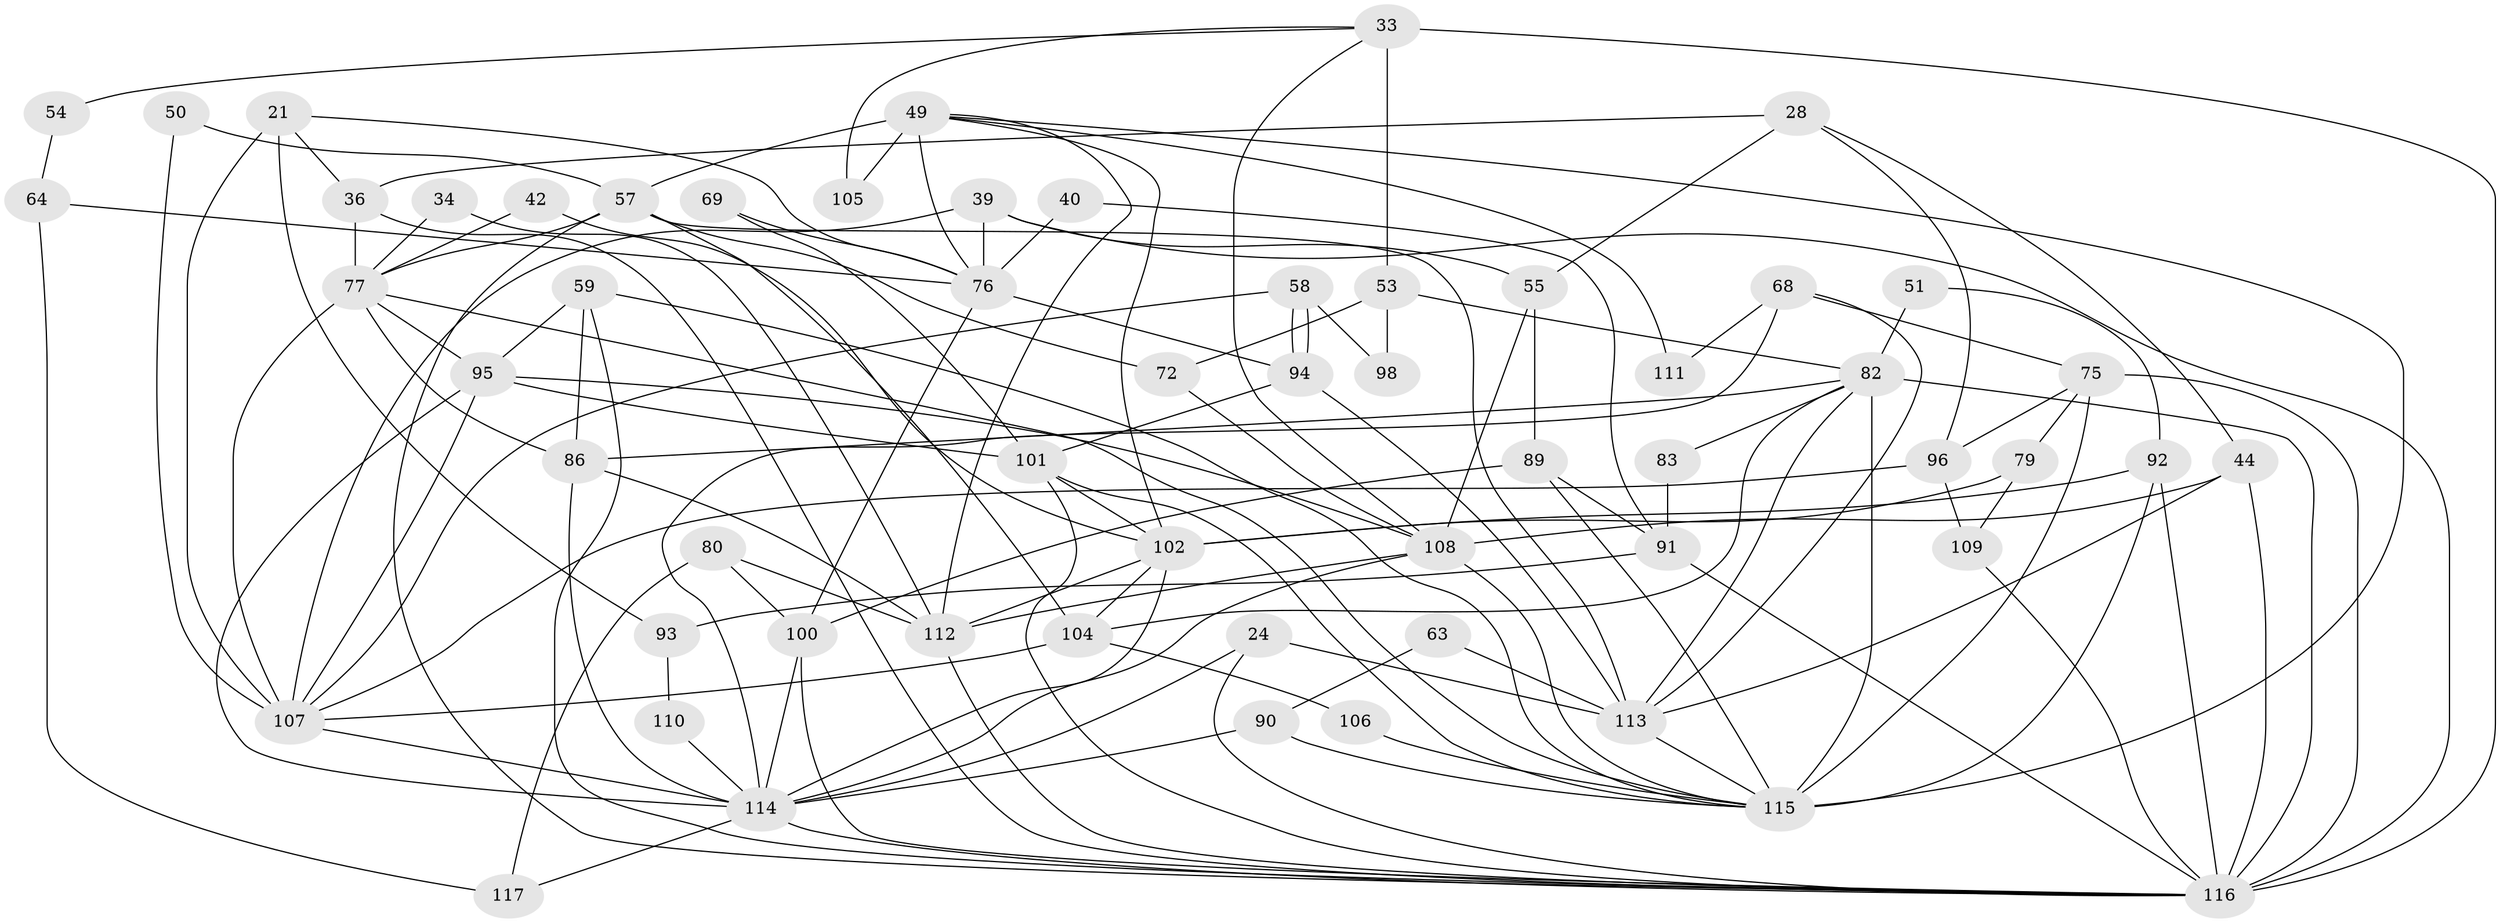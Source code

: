 // original degree distribution, {3: 0.20512820512820512, 2: 0.1623931623931624, 6: 0.09401709401709402, 5: 0.18803418803418803, 7: 0.05128205128205128, 4: 0.29914529914529914}
// Generated by graph-tools (version 1.1) at 2025/53/03/04/25 21:53:33]
// undirected, 58 vertices, 136 edges
graph export_dot {
graph [start="1"]
  node [color=gray90,style=filled];
  21;
  24;
  28;
  33 [super="+17"];
  34;
  36;
  39;
  40;
  42;
  44 [super="+19"];
  49 [super="+41"];
  50;
  51;
  53;
  54;
  55;
  57 [super="+32"];
  58;
  59;
  63;
  64;
  68;
  69;
  72;
  75 [super="+47+71"];
  76 [super="+48"];
  77 [super="+73"];
  79;
  80;
  82 [super="+43+56"];
  83;
  86 [super="+3+52"];
  89;
  90;
  91;
  92;
  93;
  94;
  95 [super="+88"];
  96;
  98;
  100 [super="+12"];
  101 [super="+27"];
  102 [super="+25+99"];
  104;
  105;
  106;
  107 [super="+9+84"];
  108 [super="+22+35+4"];
  109 [super="+23"];
  110;
  111;
  112 [super="+65+70"];
  113 [super="+46"];
  114 [super="+31+30"];
  115 [super="+103+62+97"];
  116 [super="+81+66+85"];
  117;
  21 -- 93;
  21 -- 36;
  21 -- 76;
  21 -- 107 [weight=2];
  24 -- 113;
  24 -- 114 [weight=2];
  24 -- 116;
  28 -- 96;
  28 -- 36;
  28 -- 55;
  28 -- 44;
  33 -- 105;
  33 -- 108;
  33 -- 116 [weight=3];
  33 -- 53;
  33 -- 54;
  34 -- 112;
  34 -- 77;
  36 -- 77;
  36 -- 116;
  39 -- 76;
  39 -- 55;
  39 -- 107;
  39 -- 116;
  40 -- 91;
  40 -- 76;
  42 -- 77;
  42 -- 102;
  44 -- 116 [weight=2];
  44 -- 113;
  44 -- 108 [weight=3];
  49 -- 57 [weight=2];
  49 -- 102;
  49 -- 105;
  49 -- 76 [weight=2];
  49 -- 111;
  49 -- 115;
  49 -- 112;
  50 -- 107;
  50 -- 57;
  51 -- 92;
  51 -- 82;
  53 -- 72;
  53 -- 98;
  53 -- 82;
  54 -- 64;
  55 -- 89;
  55 -- 108;
  57 -- 104;
  57 -- 72;
  57 -- 77;
  57 -- 116;
  57 -- 113;
  58 -- 94;
  58 -- 94;
  58 -- 98;
  58 -- 107;
  59 -- 86;
  59 -- 115;
  59 -- 116 [weight=2];
  59 -- 95 [weight=2];
  63 -- 90;
  63 -- 113;
  64 -- 117;
  64 -- 76;
  68 -- 111;
  68 -- 114;
  68 -- 113;
  68 -- 75;
  69 -- 101;
  69 -- 76;
  72 -- 108;
  75 -- 116 [weight=2];
  75 -- 115 [weight=3];
  75 -- 96;
  75 -- 79;
  76 -- 94;
  76 -- 100;
  77 -- 115;
  77 -- 86 [weight=2];
  77 -- 107 [weight=2];
  77 -- 95;
  79 -- 109;
  79 -- 102;
  80 -- 117;
  80 -- 100;
  80 -- 112;
  82 -- 83;
  82 -- 86;
  82 -- 115 [weight=4];
  82 -- 113;
  82 -- 116 [weight=7];
  82 -- 104;
  83 -- 91;
  86 -- 112 [weight=2];
  86 -- 114;
  89 -- 91;
  89 -- 100;
  89 -- 115;
  90 -- 114;
  90 -- 115;
  91 -- 93;
  91 -- 116;
  92 -- 115;
  92 -- 116;
  92 -- 102;
  93 -- 110;
  94 -- 101;
  94 -- 113;
  95 -- 101 [weight=2];
  95 -- 107;
  95 -- 114;
  95 -- 108;
  96 -- 107;
  96 -- 109;
  100 -- 114;
  100 -- 116;
  101 -- 115;
  101 -- 102 [weight=2];
  101 -- 116;
  102 -- 112;
  102 -- 114 [weight=3];
  102 -- 104;
  104 -- 106;
  104 -- 107;
  106 -- 115 [weight=2];
  107 -- 114 [weight=2];
  108 -- 115;
  108 -- 112;
  108 -- 114;
  109 -- 116;
  110 -- 114 [weight=2];
  112 -- 116 [weight=3];
  113 -- 115;
  114 -- 117;
  114 -- 116 [weight=2];
}
